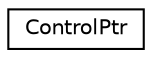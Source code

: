 digraph "Graphical Class Hierarchy"
{
 // INTERACTIVE_SVG=YES
 // LATEX_PDF_SIZE
  edge [fontname="Helvetica",fontsize="10",labelfontname="Helvetica",labelfontsize="10"];
  node [fontname="Helvetica",fontsize="10",shape=record];
  rankdir="LR";
  Node0 [label="ControlPtr",height=0.2,width=0.4,color="black", fillcolor="white", style="filled",URL="$struct_control_ptr.html",tooltip=" "];
}
